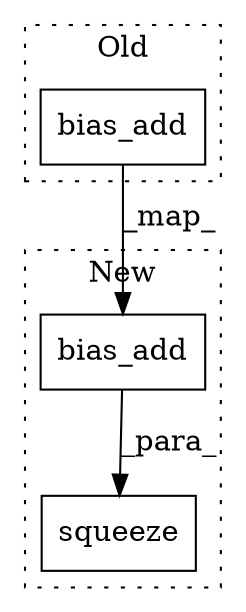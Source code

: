digraph G {
subgraph cluster0 {
1 [label="bias_add" a="32" s="2339,2405" l="9,1" shape="box"];
label = "Old";
style="dotted";
}
subgraph cluster1 {
2 [label="bias_add" a="32" s="2824,2846" l="9,1" shape="box"];
3 [label="squeeze" a="32" s="3291,3307" l="8,1" shape="box"];
label = "New";
style="dotted";
}
1 -> 2 [label="_map_"];
2 -> 3 [label="_para_"];
}
